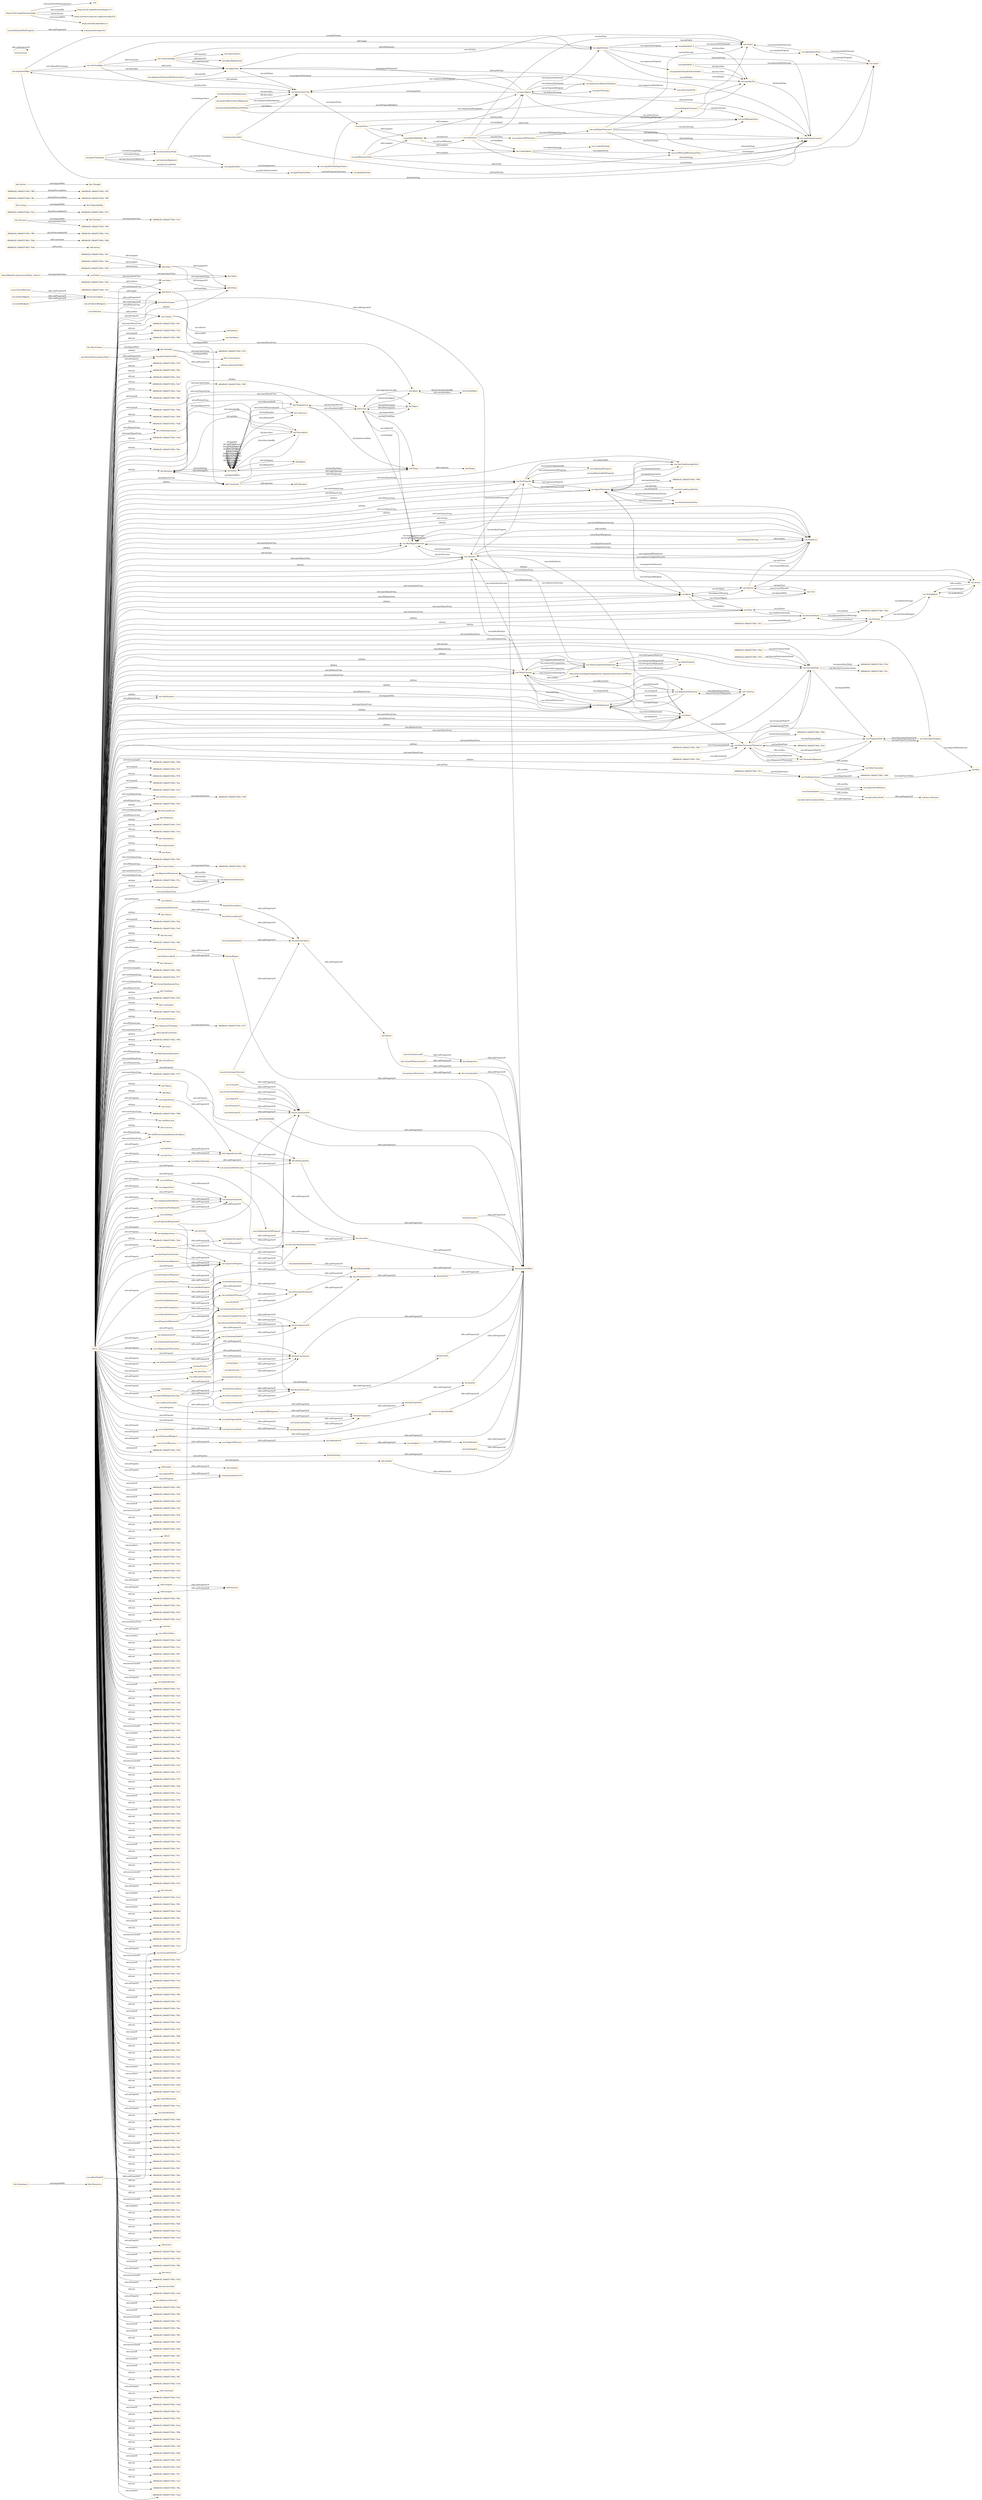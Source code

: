 digraph ar2dtool_diagram { 
rankdir=LR;
size="1501"
node [shape = rectangle, color="orange"]; "bhv:Dominance" "-480d9c82:18bfd557462:-7f05" "-480d9c82:18bfd557462:-7fbe" "dul:Situation" "-480d9c82:18bfd557462:-7fb3" "odrl:Action" "-480d9c82:18bfd557462:-7fb0" "-480d9c82:18bfd557462:-7fd8" "-480d9c82:18bfd557462:-7fed" "bhv:PersonalFocus" "bhv:Hedonism" "bhv:Societal" "vae:NodeImportance" "-480d9c82:18bfd557462:-7fcf" "bhv:Universalism" "vae:Value" "-480d9c82:18bfd557462:-7fea" "-480d9c82:18bfd557462:-7fe4" "bhv:Stimulation" "odrl:Policy" "bhv:Achievement" "bhv:Value" "dul:Norm" "-480d9c82:18bfd557462:-7f96" "odrl:Operator" "-480d9c82:18bfd557462:-7fc0" "-480d9c82:18bfd557462:-7fb5" "vae:VaeProperty" "-480d9c82:18bfd557462:-7f63" "bhv:SelfTrascendence" "-480d9c82:18bfd557462:-7fdb" "vae:Outcome" "-480d9c82:18bfd557462:-7f1c" "-480d9c82:18bfd557462:-7ef1" "schema:ConceptualFrame" "vae:VaeEntity" "vae:MultiInputOutcome" "bhv:Conservation" "vae:AlignmentStatement" "-480d9c82:18bfd557462:-7f0f" "bhv:Dependability" "-480d9c82:18bfd557462:-7ff9" "dul:SocialObject" "bhv:Caring" "odrl:Asset" "bhv:Nature" "-480d9c82:18bfd557462:-7fc6" "vae:Generalization" "vae:Context" "-480d9c82:18bfd557462:-7ef0" "vae:ActionOnState" "vae:VaeStatement" "vae:TaxonomyProperty" "-480d9c82:18bfd557462:-7fad" "bhv:Security" "-480d9c82:18bfd557462:-7f0e" "vae:ConceptNode" "dul:Object" "bhv:Tolerance" "vae:System" "http://dbpedia.org/resource/Value_(ethics)" "bhv:Humility" "odrl:Party" "-480d9c82:18bfd557462:-7fd5" "-480d9c82:18bfd557462:-7fe7" "vae:Norm" "-480d9c82:18bfd557462:-7f77" "bhv:GrowthAndAnxietyFree" "vae:User" "vae:Sequence" "vae:AgentStatement" "-480d9c82:18bfd557462:-7ff3" "vae:VaeConditionedEntity" "bhv:Tradition" "-480d9c82:18bfd557462:-7fc3" "-480d9c82:18bfd557462:-7fb8" "dul:Event" "-480d9c82:18bfd557462:-7fcc" "dul:Agent" "-480d9c82:18bfd557462:-7ff0" "vae:ValueTaxonomyStatement" "-480d9c82:18bfd557462:-7ffc" "-480d9c82:18bfd557462:-7f22" "-480d9c82:18bfd557462:-7f17" "vae:TaxonomyAlignment" "bhv:SelfEnhancement" "vae:Strategy" "vae:Agent" "bhv:Benevolence" "vae:FinalInputOutcome" "-480d9c82:18bfd557462:-7fc9" "vae:VaeSituation" "bhv:Conformity" "vae:Action" "-480d9c82:18bfd557462:-7f2e" "bhv:Resources" "dul:Collection" "vae:AwarenessStatement" "-480d9c82:18bfd557462:-7fe1" "vae:ValueDefinition" "bhv:OpennessToChange" "vae:ActingAgent" "odrl:LogicalConstraint" "-480d9c82:18bfd557462:-7f04" "vae:ValueConcept" "vae:PropertyNode" "vae:ValueProperty" "vae:ValueComparisonStatement" "-480d9c82:18bfd557462:-7f2f" "-480d9c82:18bfd557462:-7ef9" "vae:VaeStatementEntity" "vae:Criterion" "bhv:Thought" "dul:TimeInterval" "vae:State" "dul:Entity" "bhv:Face" "vae:VaeConditioningEntity" "-480d9c82:18bfd557462:-7fd2" "vae:VaePropertyStatement" "-480d9c82:18bfd557462:-7faa" "bhv:SocialFocus" "-480d9c82:18bfd557462:-7f71" "-480d9c82:18bfd557462:-7ff6" "odrl:Constraint" "vae:OptimizedProperty" "dul:Theory" "dul:Region" "dul:Description" "-480d9c82:18bfd557462:-7f23" "bhv:Action" "vcvf:Value" "odrl:Rule" "bhv:Power" "-480d9c82:18bfd557462:-7fbb" "vae:ImportanceRelation" "bhv:Personal" "-480d9c82:18bfd557462:-7f99" "-480d9c82:18bfd557462:-7fde" "vae:ArgumentStatement" "-480d9c82:18bfd557462:-7fa7" "bhv:SelfDirection" "bhv:Concern" "bhv:SelfProtectionAndAnxietyAvoidance" ; /*classes style*/
	"bhv:Action" -> "bhv:Thought" [ label = "owl:disjointWith" ];
	"vae:particularizesNode" -> "schema:subsumedUnder" [ label = "rdfs:subPropertyOf" ];
	"vae:hasConceptNode" -> "vae:hasTaxonomyNode" [ label = "rdfs:subPropertyOf" ];
	"vae:ConceptNode" -> "vae:PropertyNode" [ label = "owl:disjointWith" ];
	"vae:argumentAlign" -> "vae:criterionAlign" [ label = "vae:isBasedOnCriterion" ];
	"vae:argumentAlign" -> "vae:alignPremise" [ label = "vae:hasPremise" ];
	"vae:argumentAlign" -> "vae:alignClaim" [ label = "vae:hasClaim" ];
	"vae:argumentAlign" -> "vae:taxProblemContext" [ label = "dul:hasSetting" ];
	"vae:isTaxonomyNodeOf" -> "dul:isComponentOf" [ label = "rdfs:subPropertyOf" ];
	"vae:previousInputOutcome" -> "dul:isConstituentOf" [ label = "rdfs:subPropertyOf" ];
	"vae:previousInputOutcome" -> "dul:directlyFollows" [ label = "rdfs:subPropertyOf" ];
	"vae:proposesStatement" -> "dul:conceptualizes" [ label = "rdfs:subPropertyOf" ];
	"vae:hasTaxonomyNode" -> "dul:hasComponent" [ label = "rdfs:subPropertyOf" ];
	"vae:giniPropertyNode" -> "vae:giniIndexProp" [ label = "vae:hasPropertyTaxonomy" ];
	"dul:isSatisfiedBy" -> "dul:associatedWith" [ label = "rdfs:subPropertyOf" ];
	"vae:nextInputOutcome" -> "dul:isConstituentOf" [ label = "rdfs:subPropertyOf" ];
	"vae:nextInputOutcome" -> "dul:directlyPrecedes" [ label = "rdfs:subPropertyOf" ];
	"vae:VaeSituation" -> "vae:VaeStatement" [ label = "owl:disjointWith" ];
	"vae:benvolenceNodeImportance" -> "vae:benevolenceTax" [ label = "dul:describes" ];
	"dul:conceptualizes" -> "dul:associatedWith" [ label = "rdfs:subPropertyOf" ];
	"vae:comparisonHasInferior" -> "vae:interpretationOn" [ label = "rdfs:subPropertyOf" ];
	"vae:hasTrace" -> "dul:isAgentInvolvedIn" [ label = "rdfs:subPropertyOf" ];
	"vae:isInputOf" -> "dul:isConstituentOf" [ label = "rdfs:subPropertyOf" ];
	"dul:involvesAgent" -> "dul:hasParticipant" [ label = "rdfs:subPropertyOf" ];
	"dul:isObservableAt" -> "dul:hasRegion" [ label = "rdfs:subPropertyOf" ];
	"terms:license" -> "terms:license" [ label = "rdfs:subPropertyOf" ];
	"vae:multiInputOutcome2" -> "vae:actOfPayingTaxes" [ label = "vae:hasOutcome" ];
	"vae:multiInputOutcome2" -> "vae:state2" [ label = "vae:hasInput" ];
	"dul:hasLocation" -> "dul:associatedWith" [ label = "rdfs:subPropertyOf" ];
	"bhv:SelfTrascendence" -> "-480d9c82:18bfd557462:-7ef9" [ label = "owl:equivalentClass" ];
	"dul:isAgentInvolvedIn" -> "dul:isParticipantIn" [ label = "rdfs:subPropertyOf" ];
	"http://dbpedia.org/resource/Value_(ethics)" -> "vcvf:Value" [ label = "owl:equivalentClass" ];
	"vae:describesVaeStatementEntity" -> "dul:describes" [ label = "rdfs:subPropertyOf" ];
	"vae:hasPropertyTaxonomy" -> "vae:expressesProperty" [ label = "rdfs:subPropertyOf" ];
	"dul:Event" -> "dul:Object" [ label = "owl:disjointWith" ];
	"vae:isPremiseOf" -> "dul:isConstituentOf" [ label = "rdfs:subPropertyOf" ];
	"dul:isConstituentOf" -> "dul:associatedWith" [ label = "rdfs:subPropertyOf" ];
	"vae:interpretationOn" -> "vae:describesVaeStatementEntity" [ label = "rdfs:subPropertyOf" ];
	"vae:isTestedInStatement" -> "vae:hasInterpretation" [ label = "rdfs:subPropertyOf" ];
	"dul:Description" -> "dul:Situation" [ label = "owl:disjointWith" ];
	"vae:giniIndex0_3" -> "vae:state1" [ label = "vae:measuredOnOutcome" ];
	"vae:giniIndex0_3" -> "vae:equalityTax" [ label = "dul:describes" ];
	"vae:madeByAgent" -> "dul:involvesAgent" [ label = "rdfs:subPropertyOf" ];
	"dul:isPreconditionOf" -> "dul:directlyPrecedes" [ label = "rdfs:subPropertyOf" ];
	"vae:isOutcomeOf" -> "dul:isConstituentOf" [ label = "rdfs:subPropertyOf" ];
	"vae:isPresentInStatement" -> "dul:isDescribedBy" [ label = "rdfs:subPropertyOf" ];
	"vae:hasInput" -> "dul:hasConstituent" [ label = "rdfs:subPropertyOf" ];
	"bhv:Personal" -> "bhv:Societal" [ label = "owl:disjointWith" ];
	"bhv:Personal" -> "-480d9c82:18bfd557462:-7f0f" [ label = "owl:equivalentClass" ];
	"vae:hasUser" -> "vae:hasAgent" [ label = "rdfs:subPropertyOf" ];
	"vae:equalityTax" -> "vae:taxProblemContext" [ label = "dul:hasSetting" ];
	"dul:hasPart" -> "dul:associatedWith" [ label = "rdfs:subPropertyOf" ];
	"vae:onState" -> "dul:hasPrecondition" [ label = "rdfs:subPropertyOf" ];
	"vae:hasActionOnState" -> "dul:hasComponent" [ label = "rdfs:subPropertyOf" ];
	"vae:AgentStatement" -> "-480d9c82:18bfd557462:-7f96" [ label = "owl:equivalentClass" ];
	"vae:hasPropertyNode" -> "vae:hasTaxonomyNode" [ label = "rdfs:subPropertyOf" ];
	"vae:hasPropertyNode" -> "dul:hasComponent" [ label = "rdfs:subPropertyOf" ];
	"vae:payMinimumTaxes" -> "vae:problemModeller" [ label = "odrl:assigner" ];
	"vae:payMinimumTaxes" -> "vae:payerAgent" [ label = "odrl:assignee" ];
	"vae:payMinimumTaxes" -> "vae:evaderAgent" [ label = "odrl:assignee" ];
	"vae:payMinimumTaxes" -> "vae:actOfPayingMiniumumTaxes" [ label = "odrl:action" ];
	"vae:equalityNode" -> "vae:giniPropertyNode" [ label = "vae:directlyGeneralizes" ];
	"vae:equalityNode" -> "vae:equalityNodeImportance" [ label = "vae:hasImportance" ];
	"dul:hasPrecondition" -> "dul:directlyFollows" [ label = "rdfs:subPropertyOf" ];
	"vae:hasPropertyOfSuperior" -> "vae:expressesProperty" [ label = "rdfs:subPropertyOf" ];
	"odrl:Asset" -> "odrl:Constraint" [ label = "owl:disjointWith" ];
	"bhv:Conservation" -> "-480d9c82:18bfd557462:-7f2f" [ label = "owl:equivalentClass" ];
	"dul:hasRegion" -> "dul:associatedWith" [ label = "rdfs:subPropertyOf" ];
	"vae:isPropertyNodeOf" -> "vae:isTaxonomyNodeOf" [ label = "rdfs:subPropertyOf" ];
	"vae:isPropertyNodeOf" -> "dul:isComponentOf" [ label = "rdfs:subPropertyOf" ];
	"bhv:Societal" -> "-480d9c82:18bfd557462:-7ef1" [ label = "owl:equivalentClass" ];
	"dul:precedes" -> "dul:associatedWith" [ label = "rdfs:subPropertyOf" ];
	"vae:comparisonHasSuperior" -> "vae:interpretationOn" [ label = "rdfs:subPropertyOf" ];
	"vae:hasOutcome" -> "dul:hasConstituent" [ label = "rdfs:subPropertyOf" ];
	"vae:Norm" -> "vae:ValueTaxonomyStatement" [ label = "owl:disjointWith" ];
	"vae:alignPremise" -> "vae:equalityTax" [ label = "vae:withValue" ];
	"vae:alignPremise" -> "vae:state2" [ label = "vae:onEntity" ];
	"vae:alignPremise" -> "vae:giniIndexSatisfiedThreshold0_7" [ label = "vae:expressesProperty" ];
	"vae:alignPremise" -> "vae:giniIndex0_9" [ label = "vae:expressesProperty" ];
	"vae:alignPremise" -> "vae:taxProblemContext" [ label = "dul:hasSetting" ];
	"vae:isProposedByAgent" -> "dul:isConceptualizedBy" [ label = "rdfs:subPropertyOf" ];
	"dul:isComponentOf" -> "dul:isPropertPartOf" [ label = "rdfs:subPropertyOf" ];
	"vae:Value" -> "bhv:Value" [ label = "owl:equivalentClass" ];
	"bhv:Dominance" -> "bhv:Resources" [ label = "owl:disjointWith" ];
	"vae:isEntityOf" -> "vae:isPresentInStatement" [ label = "rdfs:subPropertyOf" ];
	"dul:isConceptualizedBy" -> "dul:associatedWith" [ label = "rdfs:subPropertyOf" ];
	"vae:MultiInputOutcome" -> "vae:Sequence" [ label = "rdfs:seeAlso" ];
	"vae:propertyExpressedAt" -> "vae:isPresentInStatement" [ label = "rdfs:subPropertyOf" ];
	"vae:payerAgent" -> "vae:taxProblemContext" [ label = "dul:hasSetting" ];
	"vae:payerAgent" -> "vae:importanceRelationTaxPayer" [ label = "vae:proposesStatement" ];
	"vae:payerAgent" -> "vae:payerStrategy" [ label = "vae:followsStrategy" ];
	"vae:payerAgent" -> "vae:benevolenceTax" [ label = "vcvf:commitsTo" ];
	"vae:payerAgent" -> "vae:argumentAlign" [ label = "vae:proposesStatement" ];
	"vae:payerAgent" -> "vae:alignClaim" [ label = "vae:proposesStatement" ];
	"vae:payerAgent" -> "vae:actOfPayingTaxes" [ label = "vae:makesAction" ];
	"vae:payerAgent" -> "vae:alignPremise" [ label = "vae:proposesStatement" ];
	"vae:hasState" -> "dul:isAgentInvolvedIn" [ label = "rdfs:subPropertyOf" ];
	"vae:AwarenessStatement" -> "vae:AlignmentStatement" [ label = "rdfs:seeAlso" ];
	"vae:isConceptNodeOf" -> "vae:isTaxonomyNodeOf" [ label = "rdfs:subPropertyOf" ];
	"bhv:Caring" -> "bhv:Dependability" [ label = "owl:disjointWith" ];
	"vae:payTaxes" -> "vae:problemModeller" [ label = "odrl:assigner" ];
	"vae:payTaxes" -> "vae:evaderAgent" [ label = "odrl:assignee" ];
	"vae:payTaxes" -> "vae:actOfPayingTaxes" [ label = "odrl:action" ];
	"vae:hasRootNode" -> "vae:hasConceptNode" [ label = "rdfs:subPropertyOf" ];
	"vae:isAgentOfSystem" -> "dul:isMemberOf" [ label = "rdfs:subPropertyOf" ];
	"dul:hasProperPart" -> "dul:hasPart" [ label = "rdfs:subPropertyOf" ];
	"vae:aggregationSum" -> "vae:state2" [ label = "vae:measuredOnOutcome" ];
	"vae:aggregationSum" -> "vae:state1" [ label = "vae:measuredOnOutcome" ];
	"vae:ValueConcept" -> "http://www.ontologydesignpatterns.org/ont/values/valuecore#Value" [ label = "rdfs:seeAlso" ];
	"vae:state1" -> "vae:aggregationSum" [ label = "vae:satisfiesProperty" ];
	"vae:isInputOutcomeOf" -> "dul:isConstituentOf" [ label = "rdfs:subPropertyOf" ];
	"vae:payerTaxonomy" -> "vae:taxonomAlignment" [ label = "vae:hasTaxonomyAlignment" ];
	"vae:payerTaxonomy" -> "vae:benevolenceNode" [ label = "vae:hasRootNode" ];
	"vae:payerTaxonomy" -> "vae:equalityNode" [ label = "vae:hasConceptNode" ];
	"vae:payerTaxonomy" -> "vae:benevolenceNode" [ label = "vae:hasConceptNode" ];
	"vae:isTaxonomyPropertyOf" -> "vae:propertyExpressedAt" [ label = "rdfs:subPropertyOf" ];
	"vae:giniIndex0_9" -> "vae:state2" [ label = "vae:measuredOnOutcome" ];
	"vae:giniIndex0_9" -> "vae:equalityTax" [ label = "dul:describes" ];
	"vae:directlyParticularizesNode" -> "vae:particularizesNode" [ label = "rdfs:subPropertyOf" ];
	"vae:isRootNodeOf" -> "vae:isConceptNodeOf" [ label = "rdfs:subPropertyOf" ];
	"vae:problemModeller" -> "vae:taxSystem" [ label = "vae:isUserOfSystem" ];
	"dul:hasSetting" -> "dul:associatedWith" [ label = "rdfs:subPropertyOf" ];
	"dul:hasMember" -> "dul:associatedWith" [ label = "rdfs:subPropertyOf" ];
	"vae:expressesProperty" -> "vae:describesVaeStatementEntity" [ label = "rdfs:subPropertyOf" ];
	"vae:taxSystem" -> "vae:problemModeller" [ label = "vae:hasUser" ];
	"vae:taxSystem" -> "vae:sequenceOfOutcomes" [ label = "vae:hasTrace" ];
	"vae:taxSystem" -> "vae:state2" [ label = "vae:hasState" ];
	"vae:taxSystem" -> "vae:state1" [ label = "vae:hasState" ];
	"vae:taxSystem" -> "vae:payerAgent" [ label = "vae:hasAgent" ];
	"vae:taxSystem" -> "vae:evaderAgent" [ label = "vae:hasAgent" ];
	"vae:taxSystem" -> "vae:taxProblemContext" [ label = "dul:hasSetting" ];
	"vae:hasAgent" -> "dul:hasMember" [ label = "rdfs:subPropertyOf" ];
	"vae:isFollowedByAgent" -> "dul:hasParticipant" [ label = "rdfs:subPropertyOf" ];
	"vae:criterionAlign" -> "vae:alignPremise" [ label = "odrl:target" ];
	"vae:criterionAlign" -> "vae:constraintAlign" [ label = "odrl:constraint" ];
	"vae:criterionAlign" -> "vae:alignClaim" [ label = "odrl:action" ];
	"vae:criterionAlign" -> "vae:benevolenceTax" [ label = "dul:describes" ];
	"vae:hasRelationWithProperty" -> "schema:hasPerspective" [ label = "rdfs:subPropertyOf" ];
	"vae:measuredOnOutcome" -> "dul:isParticipantIn" [ label = "rdfs:subPropertyOf" ];
	"vae:measuredOnOutcome" -> "dul:describes" [ label = "rdfs:subPropertyOf" ];
	"vae:isImportanceOf" -> "vae:propertyExpressedAt" [ label = "rdfs:subPropertyOf" ];
	"dul:isSettingFor" -> "dul:associatedWith" [ label = "rdfs:subPropertyOf" ];
	"vae:perform" -> "dul:hasPostcondition" [ label = "rdfs:subPropertyOf" ];
	"vcvf:Value" -> "bhv:Value" [ label = "owl:equivalentClass" ];
	"vcvf:Value" -> "vae:Value" [ label = "owl:equivalentClass" ];
	"dul:isPartOf" -> "dul:associatedWith" [ label = "rdfs:subPropertyOf" ];
	"vae:isTraceOfSystem" -> "dul:involvesAgent" [ label = "rdfs:subPropertyOf" ];
	"dul:isParticipantIn" -> "dul:associatedWith" [ label = "rdfs:subPropertyOf" ];
	"vae:directlyGeneralizesNode" -> "vae:generalizesNode" [ label = "rdfs:subPropertyOf" ];
	"dul:hasTimeInterval" -> "dul:hasRegion" [ label = "rdfs:subPropertyOf" ];
	"vae:importanceRelationTaxPayer" -> "vae:payerAgent" [ label = "vae:isProposedByAgent" ];
	"vae:importanceRelationTaxPayer" -> "vae:benevolenceTax" [ label = "vae:comparisonHasSuperior" ];
	"vae:importanceRelationTaxPayer" -> "vae:achievementTax" [ label = "vae:comparisonHasInferior" ];
	"vae:conditionsActionIn" -> "dul:isPreconditionOf" [ label = "rdfs:subPropertyOf" ];
	"vae:superiorInComparison" -> "vae:hasInterpretation" [ label = "rdfs:subPropertyOf" ];
	"vae:System" -> "vae:User" [ label = "owl:disjointWith" ];
	"dul:satisfies" -> "dul:associatedWith" [ label = "rdfs:subPropertyOf" ];
	"vae:ValueTaxonomyStatement" -> "vae:TaxonomyAlignment" [ label = "rdfs:seeAlso" ];
	"vae:followsStrategy" -> "dul:isParticipantIn" [ label = "rdfs:subPropertyOf" ];
	"vae:hasPropertyOfInferior" -> "vae:expressesProperty" [ label = "rdfs:subPropertyOf" ];
	"vae:composedBySequence" -> "dul:hasComponent" [ label = "rdfs:subPropertyOf" ];
	"vae:isActionOnStateOfStrategy" -> "dul:isComponentOf" [ label = "rdfs:subPropertyOf" ];
	"https://w3id.org/def/vaeontology" -> "vae:" [ label = "vann:preferredNamespaceUri" ];
	"https://w3id.org/def/vaeontology" -> "https://w3id.org/def/vaeontology/1.0.1" [ label = "owl:versionIRI" ];
	"https://w3id.org/def/vaeontology" -> "https://creativecommons.org/licenses/by/4.0/" [ label = "terms:license" ];
	"https://w3id.org/def/vaeontology" -> "https://chowlk.linkeddata.es" [ label = "mod:createdWith" ];
	"vae:benevolenceTax" -> "vae:payTaxes" [ label = "vae:shapesNorm" ];
	"dul:hasComponent" -> "dul:hasProperPart" [ label = "rdfs:subPropertyOf" ];
	"vae:startsWithInputOutcome" -> "vae:hasInputOutcome" [ label = "rdfs:subPropertyOf" ];
	"vae:startsWithInputOutcome" -> "dul:hasProperPart" [ label = "rdfs:subPropertyOf" ];
	"dul:hasParticipant" -> "dul:associatedWith" [ label = "rdfs:subPropertyOf" ];
	"vae:isOptimizationOfProperty" -> "dul:describes" [ label = "rdfs:subPropertyOf" ];
	"vae:propertyOptimizedAt" -> "dul:isDescribedBy" [ label = "rdfs:subPropertyOf" ];
	"bhv:Humility" -> "bhv:Universalism" [ label = "owl:disjointWith" ];
	"bhv:Humility" -> "-480d9c82:18bfd557462:-7f23" [ label = "owl:equivalentClass" ];
	"vae:FinalInputOutcome" -> "vae:Sequence" [ label = "rdfs:seeAlso" ];
	"odrl:target" -> "odrl:relation" [ label = "rdfs:subPropertyOf" ];
	"vae:benevolenceDef" -> "vae:benevolenceTax" [ label = "dul:defines" ];
	"vae:benevolenceDef" -> "vae:taxProblemContext" [ label = "dul:hasSetting" ];
	"bhv:SelfEnhancement" -> "-480d9c82:18bfd557462:-7f05" [ label = "owl:equivalentClass" ];
	"dul:directlyPrecedes" -> "dul:precedes" [ label = "rdfs:subPropertyOf" ];
	"vae:makesAction" -> "dul:isAgentInvolvedIn" [ label = "rdfs:subPropertyOf" ];
	"vae:withValue" -> "vae:interpretationOn" [ label = "rdfs:subPropertyOf" ];
	"vae:constraintAlign" -> "vae:alignClaim" [ label = "odrl:rightOperand" ];
	"vae:constraintAlign" -> "vae:sameContext" [ label = "odrl:operator" ];
	"vae:constraintAlign" -> "vae:logicalImplication" [ label = "odrl:operator" ];
	"vae:constraintAlign" -> "vae:alignPremise" [ label = "odrl:leftOperand" ];
	"dul:isRegionFor" -> "dul:associatedWith" [ label = "rdfs:subPropertyOf" ];
	"dul:describes" -> "dul:associatedWith" [ label = "rdfs:subPropertyOf" ];
	"vae:satisfiesProperty" -> "dul:isDescribedBy" [ label = "rdfs:subPropertyOf" ];
	"vae:isAlignmentOfTaxonomy" -> "vae:propertyExpressedAt" [ label = "rdfs:subPropertyOf" ];
	"vae:TaxonomyAlignment" -> "vae:ValueTaxonomy" [ label = "rdfs:seeAlso" ];
	"vae:generalizationRelationTaxPayer" -> "vae:payerAgent" [ label = "vae:isProposedByAgent" ];
	"vae:generalizationRelationTaxPayer" -> "vae:benevolenceTax" [ label = "vae:comparisonHasSuperior" ];
	"vae:generalizationRelationTaxPayer" -> "vae:equalityTax" [ label = "vae:comparisonHasInferior" ];
	"vae:hasImportance" -> "vae:expressesProperty" [ label = "rdfs:subPropertyOf" ];
	"vae:alignClaim" -> "vae:benevolenceTax" [ label = "vae:withValue" ];
	"vae:alignClaim" -> "vae:state2" [ label = "vae:onEntity" ];
	"vae:alignClaim" -> "vae:taxProblemContext" [ label = "dul:hasSetting" ];
	"dul:isDescribedBy" -> "dul:associatedWith" [ label = "rdfs:subPropertyOf" ];
	"vae:actOfPayingMiniumumTaxes" -> "vae:taxProblemContext" [ label = "dul:hasSetting" ];
	"vae:relationWith" -> "schema:perspectiveOn" [ label = "rdfs:subPropertyOf" ];
	"vae:NodeImportance" -> "vae:ValueTaxonomy" [ label = "rdfs:seeAlso" ];
	"vae:NodeImportance" -> "vae:ImportanceRelation" [ label = "rdfs:seeAlso" ];
	"dul:isSubordinatedTo" -> "dul:directlyFollows" [ label = "rdfs:subPropertyOf" ];
	"vae:multiInputOutcome1" -> "vae:multiInputOutcome2" [ label = "vae:nextInputOutcome" ];
	"vae:multiInputOutcome1" -> "vae:state2" [ label = "vae:hasOutcome" ];
	"vae:multiInputOutcome1" -> "vae:actOfPayingTaxes" [ label = "vae:hasOutcome" ];
	"vae:multiInputOutcome1" -> "vae:actOfPayingMiniumumTaxes" [ label = "vae:hasOutcome" ];
	"vae:multiInputOutcome1" -> "vae:state1" [ label = "vae:hasInput" ];
	"vae:Action" -> "vae:ActingAgent" [ label = "rdfs:seeAlso" ];
	"vae:isValuedInStatement" -> "vae:hasInterpretation" [ label = "rdfs:subPropertyOf" ];
	"vae:sequenceOfOutcomes" -> "vae:multiInputOutcome1" [ label = "vae:startsWithInputOutcome" ];
	"vae:sequenceOfOutcomes" -> "vae:taxProblemContext" [ label = "dul:hasSetting" ];
	"vae:inferiorInComparison" -> "vae:hasInterpretation" [ label = "rdfs:subPropertyOf" ];
	"vae:VaeEntity" -> "vae:Context" [ label = "rdfs:seeAlso" ];
	"vae:withNorm" -> "vae:interpretationOn" [ label = "rdfs:subPropertyOf" ];
	"vae:isClaimOf" -> "dul:isConstituentOf" [ label = "rdfs:subPropertyOf" ];
	"vae:hasInputOutcome" -> "dul:hasConstituent" [ label = "rdfs:subPropertyOf" ];
	"vae:alignmentSituationWithbenevolence" -> "vae:benevolenceTax" [ label = "dul:satisfies" ];
	"vae:alignmentSituationWithbenevolence" -> "vae:alignClaim" [ label = "dul:satisfies" ];
	"vae:isPropertyOfSuperiorOf" -> "vae:propertyExpressedAt" [ label = "rdfs:subPropertyOf" ];
	"vae:isPropertyOfSuperiorOf" -> "dul:isConstituentOf" [ label = "rdfs:subPropertyOf" ];
	"vae:evaderAgent" -> "vae:actOfPayingMiniumumTaxes" [ label = "vae:makesAction" ];
	"vae:evaderAgent" -> "vae:evaderStrategy" [ label = "vae:followsStrategy" ];
	"vae:evaderAgent" -> "vae:taxProblemContext" [ label = "dul:hasSetting" ];
	"vae:isStateOfAgent" -> "dul:involvesAgent" [ label = "rdfs:subPropertyOf" ];
	"dul:isPropertPartOf" -> "dul:isPartOf" [ label = "rdfs:subPropertyOf" ];
	"vae:Generalization" -> "vae:generalizesNode" [ label = "rdfs:seeAlso" ];
	"vae:Generalization" -> "vae:ImportanceRelation" [ label = "owl:disjointWith" ];
	"vae:Context" -> "vae:VaeObject" [ label = "rdfs:seeAlso" ];
	"NULL" -> "-480d9c82:18bfd557462:-7f62" [ label = "owl:unionOf" ];
	"NULL" -> "-480d9c82:18bfd557462:-7fc8" [ label = "owl:unionOf" ];
	"NULL" -> "-480d9c82:18bfd557462:-7fa9" [ label = "owl:unionOf" ];
	"NULL" -> "dul:Collection" [ label = "owl:allValuesFrom" ];
	"NULL" -> "vae:hasConceptNode" [ label = "owl:onProperty" ];
	"NULL" -> "-480d9c82:18bfd557462:-7fef" [ label = "owl:unionOf" ];
	"NULL" -> "bhv:PersonalFocus" [ label = "owl:someValuesFrom" ];
	"NULL" -> "bhv:Hedonism" [ label = "rdf:first" ];
	"NULL" -> "-480d9c82:18bfd557462:-7f34" [ label = "owl:intersectionOf" ];
	"NULL" -> "-480d9c82:18bfd557462:-7f13" [ label = "rdf:rest" ];
	"NULL" -> "-480d9c82:18bfd557462:-7ebb" [ label = "rdf:rest" ];
	"NULL" -> "bhv:Conservation" [ label = "owl:allValuesFrom" ];
	"NULL" -> "rdf:nil" [ label = "rdf:rest" ];
	"NULL" -> "-480d9c82:18bfd557462:-7fbd" [ label = "rdf:rest" ];
	"NULL" -> "-480d9c82:18bfd557462:-7ee6" [ label = "owl:members" ];
	"NULL" -> "vae:VaeConditioningEntity" [ label = "owl:someValuesFrom" ];
	"NULL" -> "vae:isBasedOnCriterion" [ label = "owl:onProperty" ];
	"NULL" -> "-480d9c82:18bfd557462:-7edc" [ label = "rdf:rest" ];
	"NULL" -> "vae:interpretationOn" [ label = "owl:onProperty" ];
	"NULL" -> "-480d9c82:18bfd557462:-7eb2" [ label = "rdf:rest" ];
	"NULL" -> "vae:ConceptNode" [ label = "rdf:first" ];
	"NULL" -> "-480d9c82:18bfd557462:-7f3a" [ label = "rdf:rest" ];
	"NULL" -> "vae:PropertyNode" [ label = "rdf:first" ];
	"NULL" -> "-480d9c82:18bfd557462:-7f2e" [ label = "rdf:first" ];
	"NULL" -> "-480d9c82:18bfd557462:-7ed3" [ label = "rdf:rest" ];
	"NULL" -> "-480d9c82:18bfd557462:-7fb3" [ label = "rdf:first" ];
	"NULL" -> "odrl:assignee" [ label = "owl:onProperty" ];
	"NULL" -> "-480d9c82:18bfd557462:-7f0a" [ label = "rdf:rest" ];
	"NULL" -> "-480d9c82:18bfd557462:-7fae" [ label = "rdf:rest" ];
	"NULL" -> "vae:ConceptNode" [ label = "owl:someValuesFrom" ];
	"NULL" -> "-480d9c82:18bfd557462:-7f25" [ label = "rdf:rest" ];
	"NULL" -> "vae:expressesProperty" [ label = "owl:onProperty" ];
	"NULL" -> "vae:VaeSituation" [ label = "owl:allValuesFrom" ];
	"NULL" -> "-480d9c82:18bfd557462:-7ec0" [ label = "rdf:rest" ];
	"NULL" -> "dul:hasSetting" [ label = "owl:onProperty" ];
	"NULL" -> "bhv:SelfTrascendence" [ label = "owl:someValuesFrom" ];
	"NULL" -> "owl:real" [ label = "owl:someValuesFrom" ];
	"NULL" -> "vae:reflectsValue" [ label = "owl:onProperty" ];
	"NULL" -> "-480d9c82:18bfd557462:-7ed6" [ label = "owl:members" ];
	"NULL" -> "odrl:LogicalConstraint" [ label = "rdf:first" ];
	"NULL" -> "-480d9c82:18bfd557462:-7ee1" [ label = "rdf:rest" ];
	"NULL" -> "-480d9c82:18bfd557462:-7f97" [ label = "rdf:rest" ];
	"NULL" -> "-480d9c82:18bfd557462:-7fa5" [ label = "rdf:rest" ];
	"NULL" -> "vae:onEntity" [ label = "owl:onProperty" ];
	"NULL" -> "-480d9c82:18bfd557462:-7f15" [ label = "owl:intersectionOf" ];
	"NULL" -> "-480d9c82:18bfd557462:-7ec4" [ label = "rdf:rest" ];
	"NULL" -> "vae:VaeConditioningEntity" [ label = "owl:allValuesFrom" ];
	"NULL" -> "vae:abidesByValue" [ label = "owl:onProperty" ];
	"NULL" -> "vae:comparisonHasInferior" [ label = "owl:onProperty" ];
	"NULL" -> "-480d9c82:18bfd557462:-7fce" [ label = "owl:unionOf" ];
	"NULL" -> "-480d9c82:18bfd557462:-7ee5" [ label = "rdf:rest" ];
	"NULL" -> "vae:isUserOfSystem" [ label = "owl:onProperty" ];
	"NULL" -> "-480d9c82:18bfd557462:-7edf" [ label = "rdf:rest" ];
	"NULL" -> "-480d9c82:18bfd557462:-7ed2" [ label = "rdf:rest" ];
	"NULL" -> "vae:ActionOnState" [ label = "rdf:first" ];
	"NULL" -> "vae:VaeStatement" [ label = "owl:someValuesFrom" ];
	"NULL" -> "vae:Criterion" [ label = "owl:allValuesFrom" ];
	"NULL" -> "odrl:Constraint" [ label = "owl:allValuesFrom" ];
	"NULL" -> "vae:VaeProperty" [ label = "owl:allValuesFrom" ];
	"NULL" -> "-480d9c82:18bfd557462:-7f30" [ label = "rdf:rest" ];
	"NULL" -> "-480d9c82:18bfd557462:-7eaf" [ label = "rdf:rest" ];
	"NULL" -> "-480d9c82:18bfd557462:-7f70" [ label = "owl:intersectionOf" ];
	"NULL" -> "bhv:GrowthAndAnxietyFree" [ label = "owl:someValuesFrom" ];
	"NULL" -> "-480d9c82:18bfd557462:-7ed0" [ label = "owl:members" ];
	"NULL" -> "vae:withValue" [ label = "owl:onProperty" ];
	"NULL" -> "vae:Strategy" [ label = "owl:someValuesFrom" ];
	"NULL" -> "-480d9c82:18bfd557462:-7ef3" [ label = "rdf:rest" ];
	"NULL" -> "-480d9c82:18bfd557462:-7fb7" [ label = "owl:unionOf" ];
	"NULL" -> "vae:ConceptNode" [ label = "owl:onClass" ];
	"NULL" -> "vae:Action" [ label = "rdf:first" ];
	"NULL" -> "-480d9c82:18bfd557462:-7fba" [ label = "owl:unionOf" ];
	"NULL" -> "-480d9c82:18bfd557462:-7eef" [ label = "owl:intersectionOf" ];
	"NULL" -> "vae:MultiInputOutcome" [ label = "owl:someValuesFrom" ];
	"NULL" -> "dul:hasPart" [ label = "owl:onProperty" ];
	"NULL" -> "-480d9c82:18bfd557462:-7f72" [ label = "rdf:rest" ];
	"NULL" -> "-480d9c82:18bfd557462:-7f7f" [ label = "rdf:rest" ];
	"NULL" -> "vae:AwarenessStatement" [ label = "owl:someValuesFrom" ];
	"NULL" -> "-480d9c82:18bfd557462:-7fa8" [ label = "rdf:rest" ];
	"NULL" -> "vae:Sequence" [ label = "owl:someValuesFrom" ];
	"NULL" -> "-480d9c82:18bfd557462:-7eea" [ label = "rdf:rest" ];
	"NULL" -> "vae:startsWithInputOutcome" [ label = "owl:onProperty" ];
	"NULL" -> "-480d9c82:18bfd557462:-7f78" [ label = "owl:unionOf" ];
	"NULL" -> "-480d9c82:18bfd557462:-7ee8" [ label = "rdf:rest" ];
	"NULL" -> "-480d9c82:18bfd557462:-7f2b" [ label = "owl:unionOf" ];
	"NULL" -> "-480d9c82:18bfd557462:-7eb8" [ label = "rdf:rest" ];
	"NULL" -> "vae:Agent" [ label = "owl:someValuesFrom" ];
	"NULL" -> "-480d9c82:18bfd557462:-7edb" [ label = "rdf:rest" ];
	"NULL" -> "bhv:Tradition" [ label = "rdf:first" ];
	"NULL" -> "vae:isStartOfSequence" [ label = "owl:onProperty" ];
	"NULL" -> "vae:nextInputOutcome" [ label = "owl:onProperty" ];
	"NULL" -> "vae:Sequence" [ label = "owl:onClass" ];
	"NULL" -> "vae:hasRootNode" [ label = "owl:onProperty" ];
	"NULL" -> "-480d9c82:18bfd557462:-7ed9" [ label = "rdf:rest" ];
	"NULL" -> "-480d9c82:18bfd557462:-7fca" [ label = "rdf:rest" ];
	"NULL" -> "vae:VaeConditionedEntity" [ label = "owl:someValuesFrom" ];
	"NULL" -> "-480d9c82:18bfd557462:-7fe3" [ label = "owl:unionOf" ];
	"NULL" -> "bhv:SelfEnhancement" [ label = "owl:someValuesFrom" ];
	"NULL" -> "bhv:GrowthAndAnxietyFree" [ label = "owl:allValuesFrom" ];
	"NULL" -> "vae:Outcome" [ label = "owl:someValuesFrom" ];
	"NULL" -> "bhv:SelfDirection" [ label = "rdf:first" ];
	"NULL" -> "vae:TaxonomyProperty" [ label = "owl:someValuesFrom" ];
	"NULL" -> "dul:Theory" [ label = "rdf:first" ];
	"NULL" -> "-480d9c82:18bfd557462:-7f11" [ label = "rdf:rest" ];
	"NULL" -> "-480d9c82:18bfd557462:-7fc2" [ label = "owl:unionOf" ];
	"NULL" -> "dul:Event" [ label = "rdf:first" ];
	"NULL" -> "-480d9c82:18bfd557462:-7fc1" [ label = "rdf:rest" ];
	"NULL" -> "-480d9c82:18bfd557462:-7ef7" [ label = "owl:intersectionOf" ];
	"NULL" -> "vae:NodeImportance" [ label = "owl:onClass" ];
	"NULL" -> "vae:ArgumentStatement" [ label = "rdf:first" ];
	"NULL" -> "-480d9c82:18bfd557462:-7f32" [ label = "rdf:rest" ];
	"NULL" -> "bhv:attitude" [ label = "owl:onProperty" ];
	"NULL" -> "-480d9c82:18bfd557462:-7ec2" [ label = "owl:members" ];
	"NULL" -> "-480d9c82:18bfd557462:-7f01" [ label = "owl:unionOf" ];
	"NULL" -> "-480d9c82:18bfd557462:-7eb0" [ label = "owl:members" ];
	"NULL" -> "vae:Norm" [ label = "rdf:first" ];
	"NULL" -> "-480d9c82:18bfd557462:-7fdc" [ label = "rdf:rest" ];
	"NULL" -> "schema:perspectiveOn" [ label = "owl:onProperty" ];
	"NULL" -> "vae:Value" [ label = "owl:someValuesFrom" ];
	"NULL" -> "-480d9c82:18bfd557462:-7fd7" [ label = "owl:unionOf" ];
	"NULL" -> "-480d9c82:18bfd557462:-7fb2" [ label = "rdf:rest" ];
	"NULL" -> "vae:VaeProperty" [ label = "rdf:first" ];
	"NULL" -> "-480d9c82:18bfd557462:-7f76" [ label = "owl:intersectionOf" ];
	"NULL" -> "-480d9c82:18bfd557462:-7ecb" [ label = "rdf:rest" ];
	"NULL" -> "-480d9c82:18bfd557462:-7f21" [ label = "owl:intersectionOf" ];
	"NULL" -> "-480d9c82:18bfd557462:-7fe6" [ label = "owl:unionOf" ];
	"NULL" -> "-480d9c82:18bfd557462:-7fd3" [ label = "rdf:rest" ];
	"NULL" -> "-480d9c82:18bfd557462:-7fcd" [ label = "rdf:rest" ];
	"NULL" -> "-480d9c82:18bfd557462:-7fbe" [ label = "rdf:first" ];
	"NULL" -> "vae:isImportanceOf" [ label = "owl:onProperty" ];
	"NULL" -> "bhv:opposingValueMotivation" [ label = "owl:onProperty" ];
	"NULL" -> "bhv:Humility" [ label = "rdf:first" ];
	"NULL" -> "-480d9c82:18bfd557462:-7ff4" [ label = "rdf:rest" ];
	"NULL" -> "-480d9c82:18bfd557462:-7f1f" [ label = "owl:unionOf" ];
	"NULL" -> "-480d9c82:18bfd557462:-7fee" [ label = "rdf:rest" ];
	"NULL" -> "-480d9c82:18bfd557462:-7f43" [ label = "owl:unionOf" ];
	"NULL" -> "dul:isSatisfiedBy" [ label = "owl:onProperty" ];
	"NULL" -> "-480d9c82:18bfd557462:-7ebc" [ label = "rdf:rest" ];
	"NULL" -> "-480d9c82:18bfd557462:-7fc4" [ label = "rdf:rest" ];
	"NULL" -> "-480d9c82:18bfd557462:-7f98" [ label = "owl:unionOf" ];
	"NULL" -> "vae:ConceptNode" [ label = "owl:allValuesFrom" ];
	"NULL" -> "-480d9c82:18bfd557462:-7ff2" [ label = "owl:unionOf" ];
	"NULL" -> "vae:hasImportance" [ label = "owl:onProperty" ];
	"NULL" -> "-480d9c82:18bfd557462:-7fe5" [ label = "rdf:rest" ];
	"NULL" -> "-480d9c82:18bfd557462:-7eb3" [ label = "rdf:rest" ];
	"NULL" -> "-480d9c82:18bfd557462:-7fdf" [ label = "rdf:rest" ];
	"NULL" -> "-480d9c82:18bfd557462:-7ec6" [ label = "owl:members" ];
	"NULL" -> "-480d9c82:18bfd557462:-7eb4" [ label = "owl:members" ];
	"NULL" -> "vae:satisfiesProperty" [ label = "owl:onProperty" ];
	"NULL" -> "bhv:OpennessToChange" [ label = "owl:allValuesFrom" ];
	"NULL" -> "-480d9c82:18bfd557462:-7f77" [ label = "owl:someValuesFrom" ];
	"NULL" -> "vae:VaeStatement" [ label = "rdf:first" ];
	"NULL" -> "vae:VaeSituation" [ label = "rdf:first" ];
	"NULL" -> "-480d9c82:18bfd557462:-7ed4" [ label = "rdf:rest" ];
	"NULL" -> "-480d9c82:18bfd557462:-7f71" [ label = "owl:someValuesFrom" ];
	"NULL" -> "-480d9c82:18bfd557462:-7ec1" [ label = "rdf:rest" ];
	"NULL" -> "bhv:valueMotivation" [ label = "owl:onProperty" ];
	"NULL" -> "-480d9c82:18bfd557462:-7ece" [ label = "rdf:rest" ];
	"NULL" -> "vae:satisfiesNorm" [ label = "owl:onProperty" ];
	"NULL" -> "vae:relationWith" [ label = "owl:onProperty" ];
	"NULL" -> "-480d9c82:18bfd557462:-7fd6" [ label = "rdf:rest" ];
	"NULL" -> "bhv:Stimulation" [ label = "rdf:first" ];
	"NULL" -> "-480d9c82:18bfd557462:-7ef5" [ label = "rdf:rest" ];
	"NULL" -> "-480d9c82:18bfd557462:-7ff7" [ label = "rdf:rest" ];
	"NULL" -> "odrl:Constraint" [ label = "rdf:first" ];
	"NULL" -> "-480d9c82:18bfd557462:-7ec5" [ label = "rdf:rest" ];
	"NULL" -> "odrl:target" [ label = "owl:onProperty" ];
	"NULL" -> "-480d9c82:18bfd557462:-7fbf" [ label = "owl:intersectionOf" ];
	"NULL" -> "-480d9c82:18bfd557462:-7fc7" [ label = "rdf:rest" ];
	"NULL" -> "-480d9c82:18bfd557462:-7f1d" [ label = "rdf:rest" ];
	"NULL" -> "-480d9c82:18bfd557462:-7f61" [ label = "rdf:rest" ];
	"NULL" -> "-480d9c82:18bfd557462:-7f6e" [ label = "rdf:rest" ];
	"NULL" -> "vae:makesAction" [ label = "owl:onProperty" ];
	"NULL" -> "dul:Object" [ label = "owl:someValuesFrom" ];
	"NULL" -> "-480d9c82:18bfd557462:-7fe8" [ label = "rdf:rest" ];
	"NULL" -> "dul:isParticipantIn" [ label = "owl:onProperty" ];
	"NULL" -> "vae:onState" [ label = "owl:onProperty" ];
	"NULL" -> "vae:VaeProperty" [ label = "owl:someValuesFrom" ];
	"NULL" -> "-480d9c82:18bfd557462:-7eb6" [ label = "rdf:rest" ];
	"NULL" -> "bhv:SelfProtectionAndAnxietyAvoidance" [ label = "owl:someValuesFrom" ];
	"NULL" -> "vae:Agent" [ label = "owl:allValuesFrom" ];
	"NULL" -> "-480d9c82:18bfd557462:-7f08" [ label = "rdf:rest" ];
	"NULL" -> "-480d9c82:18bfd557462:-7f03" [ label = "owl:intersectionOf" ];
	"NULL" -> "-480d9c82:18bfd557462:-7ecc" [ label = "owl:members" ];
	"NULL" -> "-480d9c82:18bfd557462:-7f1c" [ label = "rdf:first" ];
	"NULL" -> "vae:isConceptNodeOf" [ label = "owl:onProperty" ];
	"NULL" -> "-480d9c82:18bfd557462:-7f29" [ label = "rdf:rest" ];
	"NULL" -> "vae:PropertyNode" [ label = "owl:someValuesFrom" ];
	"NULL" -> "-480d9c82:18bfd557462:-7fd9" [ label = "rdf:rest" ];
	"NULL" -> "dul:Situation" [ label = "rdf:first" ];
	"NULL" -> "-480d9c82:18bfd557462:-7eca" [ label = "rdf:rest" ];
	"NULL" -> "bhv:SelfEnhancement" [ label = "owl:allValuesFrom" ];
	"NULL" -> "vae:hasPropertyNode" [ label = "owl:onProperty" ];
	"NULL" -> "dul:Description" [ label = "owl:someValuesFrom" ];
	"NULL" -> "dul:hasTimeInterval" [ label = "owl:onProperty" ];
	"NULL" -> "bhv:Conservation" [ label = "owl:someValuesFrom" ];
	"NULL" -> "-480d9c82:18bfd557462:-7ec8" [ label = "rdf:rest" ];
	"NULL" -> "bhv:PersonalFocus" [ label = "owl:allValuesFrom" ];
	"NULL" -> "-480d9c82:18bfd557462:-7ef0" [ label = "rdf:first" ];
	"NULL" -> "schema:ConceptualFrame" [ label = "rdf:first" ];
	"NULL" -> "vae:Strategy" [ label = "rdf:first" ];
	"NULL" -> "vae:Outcome" [ label = "rdf:first" ];
	"NULL" -> "odrl:action" [ label = "owl:onProperty" ];
	"NULL" -> "-480d9c82:18bfd557462:-7eb9" [ label = "owl:members" ];
	"NULL" -> "odrl:Asset" [ label = "owl:allValuesFrom" ];
	"NULL" -> "vae:isProposedByAgent" [ label = "owl:onProperty" ];
	"NULL" -> "-480d9c82:18bfd557462:-7fdd" [ label = "owl:unionOf" ];
	"NULL" -> "-480d9c82:18bfd557462:-7ff8" [ label = "owl:unionOf" ];
	"NULL" -> "bhv:focus" [ label = "owl:onProperty" ];
	"NULL" -> "-480d9c82:18bfd557462:-7f04" [ label = "rdf:first" ];
	"NULL" -> "-480d9c82:18bfd557462:-7f2d" [ label = "owl:intersectionOf" ];
	"NULL" -> "vae:isAlignmentOfTaxonomy" [ label = "owl:onProperty" ];
	"NULL" -> "dul:executesTask" [ label = "owl:onProperty" ];
	"NULL" -> "vae:MultiInputOutcome" [ label = "rdf:first" ];
	"NULL" -> "-480d9c82:18bfd557462:-7efd" [ label = "rdf:rest" ];
	"NULL" -> "vae:ValueTaxonomyStatement" [ label = "owl:someValuesFrom" ];
	"NULL" -> "bhv:SelfProtectionAndAnxietyAvoidance" [ label = "owl:allValuesFrom" ];
	"NULL" -> "vae:ValueDefinition" [ label = "rdf:first" ];
	"NULL" -> "vae:influencesOutcome" [ label = "owl:onProperty" ];
	"NULL" -> "bhv:Security" [ label = "rdf:first" ];
	"NULL" -> "-480d9c82:18bfd557462:-7fa6" [ label = "owl:unionOf" ];
	"NULL" -> "-480d9c82:18bfd557462:-7ffb" [ label = "owl:unionOf" ];
	"NULL" -> "vae:AgentStatement" [ label = "rdf:first" ];
	"NULL" -> "vae:propertyExpressedAt" [ label = "owl:onProperty" ];
	"NULL" -> "vae:AlignmentStatement" [ label = "owl:someValuesFrom" ];
	"NULL" -> "bhv:OpennessToChange" [ label = "owl:someValuesFrom" ];
	"NULL" -> "dul:hasParticipant" [ label = "owl:onProperty" ];
	"NULL" -> "odrl:assigner" [ label = "owl:onProperty" ];
	"NULL" -> "-480d9c82:18bfd557462:-7f3c" [ label = "owl:intersectionOf" ];
	"NULL" -> "-480d9c82:18bfd557462:-7fda" [ label = "owl:unionOf" ];
	"NULL" -> "vae:Action" [ label = "owl:someValuesFrom" ];
	"NULL" -> "-480d9c82:18bfd557462:-7ff5" [ label = "owl:unionOf" ];
	"NULL" -> "bhv:SocialFocus" [ label = "owl:someValuesFrom" ];
	"NULL" -> "-480d9c82:18bfd557462:-7fd0" [ label = "rdf:rest" ];
	"NULL" -> "vae:Norm" [ label = "owl:someValuesFrom" ];
	"NULL" -> "-480d9c82:18bfd557462:-7f0d" [ label = "owl:intersectionOf" ];
	"NULL" -> "dul:TimeInterval" [ label = "owl:someValuesFrom" ];
	"NULL" -> "-480d9c82:18bfd557462:-7fd1" [ label = "owl:unionOf" ];
	"NULL" -> "-480d9c82:18bfd557462:-7ebe" [ label = "owl:members" ];
	"NULL" -> "-480d9c82:18bfd557462:-7f81" [ label = "owl:unionOf" ];
	"NULL" -> "vae:ValueComparisonStatement" [ label = "rdf:first" ];
	"NULL" -> "dul:satisfies" [ label = "owl:onProperty" ];
	"NULL" -> "vae:VaePropertyStatement" [ label = "owl:allValuesFrom" ];
	"NULL" -> "-480d9c82:18bfd557462:-7ff1" [ label = "rdf:rest" ];
	"NULL" -> "odrl:Rule" [ label = "rdf:first" ];
	"NULL" -> "-480d9c82:18bfd557462:-7f99" [ label = "owl:someValuesFrom" ];
	"NULL" -> "-480d9c82:18bfd557462:-7f0e" [ label = "rdf:first" ];
	"NULL" -> "bhv:SocialFocus" [ label = "owl:allValuesFrom" ];
	"NULL" -> "vae:ValueConcept" [ label = "owl:someValuesFrom" ];
	"NULL" -> "vae:hasPremise" [ label = "owl:onProperty" ];
	"NULL" -> "bhv:Tolerance" [ label = "rdf:first" ];
	"NULL" -> "-480d9c82:18bfd557462:-7ee0" [ label = "rdf:rest" ];
	"NULL" -> "dul:Agent" [ label = "owl:someValuesFrom" ];
	"NULL" -> "odrl:constraint" [ label = "owl:onProperty" ];
	"NULL" -> "vae:State" [ label = "owl:someValuesFrom" ];
	"NULL" -> "bhv:Power" [ label = "rdf:first" ];
	"NULL" -> "-480d9c82:18bfd557462:-7fe2" [ label = "rdf:rest" ];
	"NULL" -> "vae:withNorm" [ label = "owl:onProperty" ];
	"NULL" -> "bhv:Nature" [ label = "rdf:first" ];
	"NULL" -> "-480d9c82:18bfd557462:-7ebd" [ label = "rdf:rest" ];
	"NULL" -> "-480d9c82:18bfd557462:-7fac" [ label = "owl:unionOf" ];
	"NULL" -> "-480d9c82:18bfd557462:-7f63" [ label = "owl:someValuesFrom" ];
	"NULL" -> "-480d9c82:18bfd557462:-7f1b" [ label = "rdf:rest" ];
	"NULL" -> "-480d9c82:18bfd557462:-7ee4" [ label = "rdf:rest" ];
	"NULL" -> "vae:Action" [ label = "owl:allValuesFrom" ];
	"NULL" -> "vae:Agent" [ label = "rdf:first" ];
	"NULL" -> "vae:followsStrategy" [ label = "owl:onProperty" ];
	"NULL" -> "vae:Sequence" [ label = "rdf:first" ];
	"NULL" -> "bhv:Achievement" [ label = "rdf:first" ];
	"NULL" -> "vae:VaeStatementEntity" [ label = "rdf:first" ];
	"NULL" -> "bhv:Conformity" [ label = "rdf:first" ];
	"NULL" -> "vae:perform" [ label = "owl:onProperty" ];
	"NULL" -> "-480d9c82:18bfd557462:-7f06" [ label = "rdf:rest" ];
	"NULL" -> "-480d9c82:18bfd557462:-7eae" [ label = "rdf:rest" ];
	"NULL" -> "-480d9c82:18bfd557462:-7eff" [ label = "rdf:rest" ];
	"NULL" -> "bhv:SelfTrascendence" [ label = "owl:allValuesFrom" ];
	"NULL" -> "-480d9c82:18bfd557462:-7fb6" [ label = "rdf:rest" ];
	"NULL" -> "-480d9c82:18bfd557462:-7fe0" [ label = "owl:unionOf" ];
	"NULL" -> "-480d9c82:18bfd557462:-7ed5" [ label = "rdf:rest" ];
	"NULL" -> "-480d9c82:18bfd557462:-7f27" [ label = "rdf:rest" ];
	"NULL" -> "-480d9c82:18bfd557462:-7ecf" [ label = "rdf:rest" ];
	"NULL" -> "vae:Norm" [ label = "owl:allValuesFrom" ];
	"NULL" -> "-480d9c82:18bfd557462:-7f22" [ label = "rdf:first" ];
	"NULL" -> "-480d9c82:18bfd557462:-7ffa" [ label = "rdf:rest" ];
	"NULL" -> "-480d9c82:18bfd557462:-7edd" [ label = "owl:members" ];
	"NULL" -> "odrl:Policy" [ label = "rdf:first" ];
	"NULL" -> "vae:Context" [ label = "owl:someValuesFrom" ];
	"NULL" -> "-480d9c82:18bfd557462:-7f41" [ label = "rdf:rest" ];
	"NULL" -> "-480d9c82:18bfd557462:-7faf" [ label = "owl:unionOf" ];
	"NULL" -> "vae:ValueTaxonomyStatement" [ label = "rdf:first" ];
	"NULL" -> "-480d9c82:18bfd557462:-7f92" [ label = "rdf:rest" ];
	"NULL" -> "-480d9c82:18bfd557462:-7f18" [ label = "rdf:rest" ];
	"NULL" -> "-480d9c82:18bfd557462:-7f8c" [ label = "rdf:rest" ];
	"NULL" -> "vae:hasTrace" [ label = "owl:onProperty" ];
	"NULL" -> "-480d9c82:18bfd557462:-7feb" [ label = "rdf:rest" ];
	"NULL" -> "vae:MultiInputOutcome" [ label = "owl:onClass" ];
	"NULL" -> "vae:ValueConcept" [ label = "rdf:first" ];
	"NULL" -> "-480d9c82:18bfd557462:-7eb7" [ label = "rdf:rest" ];
	"NULL" -> "-480d9c82:18bfd557462:-7eda" [ label = "rdf:rest" ];
	"NULL" -> "-480d9c82:18bfd557462:-7f8e" [ label = "owl:unionOf" ];
	"NULL" -> "-480d9c82:18bfd557462:-7fd4" [ label = "owl:unionOf" ];
	"NULL" -> "vae:composedBySequence" [ label = "owl:onProperty" ];
	"NULL" -> "-480d9c82:18bfd557462:-7fb9" [ label = "rdf:rest" ];
	"NULL" -> "vae:Criterion" [ label = "rdf:first" ];
	"NULL" -> "-480d9c82:18bfd557462:-7ed8" [ label = "rdf:rest" ];
	"NULL" -> "vae:hasClaim" [ label = "owl:onProperty" ];
	"NULL" -> "-480d9c82:18bfd557462:-7efb" [ label = "rdf:rest" ];
	"NULL" -> "bhv:Concern" [ label = "rdf:first" ];
	"NULL" -> "-480d9c82:18bfd557462:-7f94" [ label = "owl:intersectionOf" ];
	"NULL" -> "vae:VaeStatement" [ label = "owl:allValuesFrom" ];
	"NULL" -> "vae:particularizesNode" [ label = "owl:onProperty" ];
	"NULL" -> "-480d9c82:18bfd557462:-7fc5" [ label = "owl:unionOf" ];
	"NULL" -> "vae:measuredOnOutcome" [ label = "owl:onProperty" ];
	"NULL" -> "vae:hasPropertyTaxonomy" [ label = "owl:onProperty" ];
	"NULL" -> "bhv:Face" [ label = "rdf:first" ];
	"NULL" -> "-480d9c82:18bfd557462:-7f74" [ label = "rdf:rest" ];
	"NULL" -> "-480d9c82:18bfd557462:-7fec" [ label = "owl:unionOf" ];
	"NULL" -> "vae:ValueConcept" [ label = "owl:allValuesFrom" ];
	"NULL" -> "vae:State" [ label = "rdf:first" ];
	"NULL" -> "vae:System" [ label = "owl:someValuesFrom" ];
	"NULL" -> "-480d9c82:18bfd557462:-7ee2" [ label = "owl:members" ];
	"NULL" -> "-480d9c82:18bfd557462:-7ec9" [ label = "rdf:rest" ];
	"NULL" -> "-480d9c82:18bfd557462:-7eec" [ label = "rdf:rest" ];
	"NULL" -> "-480d9c82:18bfd557462:-7fcb" [ label = "owl:unionOf" ];
	"NULL" -> "-480d9c82:18bfd557462:-7fb4" [ label = "owl:intersectionOf" ];
	"NULL" -> "vae:isOptimizationOfProperty" [ label = "owl:onProperty" ];
	"NULL" -> "rdf:value" [ label = "owl:onProperty" ];
	"NULL" -> "vae:shapesNorm" [ label = "owl:onProperty" ];
	"NULL" -> "vae:User" [ label = "owl:someValuesFrom" ];
	"NULL" -> "vae:comparisonHasSuperior" [ label = "owl:onProperty" ];
	"NULL" -> "dul:Norm" [ label = "rdf:first" ];
	"NULL" -> "-480d9c82:18bfd557462:-7fab" [ label = "rdf:rest" ];
	"NULL" -> "-480d9c82:18bfd557462:-7fe9" [ label = "owl:unionOf" ];
	"NULL" -> "vae:isPropertyNodeOf" [ label = "owl:onProperty" ];
	"vae:isUserOfSystem" -> "vae:isAgentOfSystem" [ label = "rdfs:subPropertyOf" ];
	"vae:isPropertyOfInferiorOf" -> "vae:propertyExpressedAt" [ label = "rdfs:subPropertyOf" ];
	"vae:isPropertyOfInferiorOf" -> "dul:isConstituentOf" [ label = "rdfs:subPropertyOf" ];
	"vae:hasClaim" -> "dul:hasConstituent" [ label = "rdfs:subPropertyOf" ];
	"vae:generalizesNode" -> "schema:subsumes" [ label = "rdfs:subPropertyOf" ];
	"vae:state2" -> "vae:aggregationSum" [ label = "vae:satisfiesProperty" ];
	"dul:isTimeOfObservationOf" -> "dul:isRegionFor" [ label = "rdfs:subPropertyOf" ];
	"bhv:OpennessToChange" -> "-480d9c82:18bfd557462:-7f17" [ label = "owl:equivalentClass" ];
	"vae:hasTaxonomyAlignment" -> "vae:expressesProperty" [ label = "rdfs:subPropertyOf" ];
	"vae:benevolenceNode" -> "vae:equalityNode" [ label = "vae:directlyGeneralizes" ];
	"vae:benevolenceNode" -> "vae:benvolenceNodeImportance" [ label = "vae:hasImportance" ];
	"vae:hasPremise" -> "dul:hasConstituent" [ label = "rdfs:subPropertyOf" ];
	"vae:isStartOfSequence" -> "vae:isInputOutcomeOf" [ label = "rdfs:subPropertyOf" ];
	"vae:isStartOfSequence" -> "dul:isPropertPartOf" [ label = "rdfs:subPropertyOf" ];
	"bhv:Benevolence" -> "bhv:Humility" [ label = "owl:disjointWith" ];
	"odrl:assigner" -> "odrl:function" [ label = "rdfs:subPropertyOf" ];
	"vae:giniIndexSatisfiedThreshold0_7" -> "vae:equalityTax" [ label = "dul:describes" ];
	"vae:onEntity" -> "vae:describesVaeStatementEntity" [ label = "rdfs:subPropertyOf" ];
	"vae:composesComplexOutcome" -> "dul:isComponentOf" [ label = "rdfs:subPropertyOf" ];
	"vae:equalityNodeImportance" -> "vae:equalityTax" [ label = "dul:describes" ];
	"vae:positiveBenevolenceAlignment" -> "vae:benevolenceTax" [ label = "dul:describes" ];
	"vae:hasInterpretation" -> "vae:isPresentInStatement" [ label = "rdfs:subPropertyOf" ];
	"vae:AlignmentStatement" -> "vae:AwarenessStatement" [ label = "rdfs:seeAlso" ];
	"vae:AlignmentStatement" -> "vae:AwarenessStatement" [ label = "owl:disjointWith" ];
	"dul:isPostconditionOf" -> "dul:directlyFollows" [ label = "rdfs:subPropertyOf" ];
	"dul:hasConstituent" -> "dul:associatedWith" [ label = "rdfs:subPropertyOf" ];
	"odrl:assignee" -> "odrl:function" [ label = "rdfs:subPropertyOf" ];
	"dul:directlyFollows" -> "dul:follows" [ label = "rdfs:subPropertyOf" ];
	"dul:follows" -> "dul:associatedWith" [ label = "rdfs:subPropertyOf" ];
	"dul:isMemberOf" -> "dul:associatedWith" [ label = "rdfs:subPropertyOf" ];
	"vae:isBasedOnCriterion" -> "dul:hasConstituent" [ label = "rdfs:subPropertyOf" ];
	"vae:performedOnStateIn" -> "dul:isPostconditionOf" [ label = "rdfs:subPropertyOf" ];
	"dul:hasPostcondition" -> "dul:directlyPrecedes" [ label = "rdfs:subPropertyOf" ];
	"vae:isCriterionOfArgument" -> "dul:isConstituentOf" [ label = "rdfs:subPropertyOf" ];
	"dul:isSuperordinatedTo" -> "dul:directlyPrecedes" [ label = "rdfs:subPropertyOf" ];
	"dul:isTimeIntervalOf" -> "dul:isRegionFor" [ label = "rdfs:subPropertyOf" ];
	"-480d9c82:18bfd557462:-7ff6" -> "-480d9c82:18bfd557462:-7ff3" [ label = "dul:hasPrecondition" ];
	"vae:Agent" -> "vae:System" [ label = "vae:isAgentOfSystem" ];
	"dul:Entity" -> "dul:Entity" [ label = "dul:follows" ];
	"vae:NodeImportance" -> "-480d9c82:18bfd557462:-7fb8" [ label = "vae:isImportanceOf" ];
	"vae:Outcome" -> "vae:Sequence" [ label = "vae:composedBySequence" ];
	"-480d9c82:18bfd557462:-7fb5" -> "vae:ValueTaxonomyStatement" [ label = "vae:isRootNodeOf" ];
	"dul:TimeInterval" -> "owl:Thing" [ label = "dul:hasIntervalDate" ];
	"dul:Entity" -> "dul:Entity" [ label = "dul:isPartOf" ];
	"odrl:Constraint" -> "owl:Thing" [ label = "odrl:rightOperand" ];
	"vae:ActionOnState" -> "-480d9c82:18bfd557462:-7faa" [ label = "vae:perform" ];
	"vae:ValueComparisonStatement" -> "vae:ValueProperty" [ label = "vae:hasPropertyOfSuperior" ];
	"vae:Outcome" -> "vae:ValueConcept" [ label = "vae:abidesByValue" ];
	"vae:AgentStatement" -> "vae:VaeProperty" [ label = "vae:expressesProperty" ];
	"vae:ActingAgent" -> "vae:Strategy" [ label = "vae:followsStrategy" ];
	"vae:ActionOnState" -> "vae:Strategy" [ label = "vae:isActionOnStateOfStrategy" ];
	"dul:Agent" -> "dul:Event" [ label = "dul:isAgentInvolvedIn" ];
	"dul:SocialObject" -> "dul:Agent" [ label = "dul:isConceptualizedBy" ];
	"-480d9c82:18bfd557462:-7fb0" -> "vae:ValueTaxonomyStatement" [ label = "vae:isTaxonomyNodeOf" ];
	"vae:AgentStatement" -> "vae:VaeConditionedEntity" [ label = "vae:onEntity" ];
	"vae:ConceptNode" -> "-480d9c82:18bfd557462:-7fcc" [ label = "vae:directlyGeneralizesNode" ];
	"vae:Sequence" -> "vae:MultiInputOutcome" [ label = "vae:hasInputOutcome" ];
	"vae:MultiInputOutcome" -> "dul:Event" [ label = "vae:hasInput" ];
	"dul:Entity" -> "dul:Entity" [ label = "dul:hasComponent" ];
	"vae:Sequence" -> "vae:MultiInputOutcome" [ label = "vae:startsWithInputOutcome" ];
	"dul:Object" -> "dul:Event" [ label = "dul:isParticipantIn" ];
	"vae:AgentStatement" -> "vae:Agent" [ label = "vae:isProposedByAgent" ];
	"vae:ValueTaxonomyStatement" -> "-480d9c82:18bfd557462:-7fbb" [ label = "vae:hasTaxonomyNode" ];
	"vae:MultiInputOutcome" -> "vae:MultiInputOutcome" [ label = "vae:previousInputOutcome" ];
	"vae:ValueComparisonStatement" -> "vae:ValueConcept" [ label = "vae:comparisonHasSuperior" ];
	"odrl:Constraint" -> "odrl:Operator" [ label = "odrl:operator" ];
	"vae:Outcome" -> "vae:VaeProperty" [ label = "vae:satisfiesProperty" ];
	"vae:AgentStatement" -> "vae:VaeStatementEntity" [ label = "vae:describesVaeStatementEntity" ];
	"odrl:Asset" -> "odrl:Policy" [ label = "odrl:hasPolicy" ];
	"vae:ArgumentStatement" -> "vae:VaeStatement" [ label = "vae:hasClaim" ];
	"dul:Entity" -> "dul:Collection" [ label = "dul:isMemberOf" ];
	"vae:Agent" -> "vae:AgentStatement" [ label = "vae:proposesStatement" ];
	"dul:TimeInterval" -> "dul:Event" [ label = "dul:isTimeIntervalOf" ];
	"vae:System" -> "vae:Sequence" [ label = "vae:hasTrace" ];
	"dul:Event" -> "owl:Thing" [ label = "dul:hasEventDate" ];
	"vae:Outcome" -> "vae:Norm" [ label = "vae:satisfiesNorm" ];
	"vae:User" -> "vae:System" [ label = "vae:isUserOfSystem" ];
	"-480d9c82:18bfd557462:-7fe4" -> "odrl:Action" [ label = "odrl:action" ];
	"odrl:Party" -> "odrl:Policy" [ label = "odrl:assigneeOf" ];
	"dul:Entity" -> "dul:Entity" [ label = "dul:hasLocation" ];
	"vae:TaxonomyProperty" -> "xsd:float" [ label = "vae:degreeOfSatisfaction" ];
	"vae:Sequence" -> "vae:Outcome" [ label = "vae:composesComplexOutcome" ];
	"vae:Criterion" -> "vae:ArgumentStatement" [ label = "vae:isCriterionOfArgument" ];
	"dul:Entity" -> "dul:Entity" [ label = "dul:directlyPrecedes" ];
	"-480d9c82:18bfd557462:-7fc9" -> "vae:ConceptNode" [ label = "vae:directlyParticularizesNode" ];
	"vae:PropertyNode" -> "vae:ValueTaxonomyStatement" [ label = "vae:isPropertyNodeOf" ];
	"vae:ValueTaxonomyStatement" -> "vae:ConceptNode" [ label = "vae:hasConceptNode" ];
	"dul:Entity" -> "dul:Entity" [ label = "dul:isComponentOf" ];
	"dul:Event" -> "dul:TimeInterval" [ label = "dul:hasTimeInterval" ];
	"vae:ValueComparisonStatement" -> "vae:ValueProperty" [ label = "vae:hasPropertyOfInferior" ];
	"vae:Sequence" -> "vae:System" [ label = "vae:isTraceOfSystem" ];
	"vae:VaeStatementEntity" -> "vae:AgentStatement" [ label = "vae:isPresentInStatement" ];
	"vae:ConceptNode" -> "-480d9c82:18bfd557462:-7fc6" [ label = "vae:generalizesNode" ];
	"vae:VaeProperty" -> "vae:VaeConditioningEntity" [ label = "vae:relationWith" ];
	"-480d9c82:18bfd557462:-7fd5" -> "odrl:Party" [ label = "odrl:function" ];
	"vae:System" -> "vae:User" [ label = "vae:hasUser" ];
	"dul:Event" -> "vae:MultiInputOutcome" [ label = "vae:isInputOf" ];
	"vae:OptimizedProperty" -> "vae:VaeProperty" [ label = "vae:isOptimizationOfProperty" ];
	"dul:Agent" -> "dul:SocialObject" [ label = "dul:conceptualizes" ];
	"vae:ConceptNode" -> "vae:ValueTaxonomyStatement" [ label = "vae:isConceptNodeOf" ];
	"vae:Agent" -> "vae:State" [ label = "vae:hasState" ];
	"vae:AgentStatement" -> "vae:VaeConditioningEntity" [ label = "vae:interpretationOn" ];
	"vae:MultiInputOutcome" -> "vae:Sequence" [ label = "vae:isStartOfSequence" ];
	"vae:VaeStatement" -> "vae:ArgumentStatement" [ label = "vae:isPremiseOf" ];
	"-480d9c82:18bfd557462:-7ffc" -> "-480d9c82:18bfd557462:-7ff9" [ label = "dul:hasPostcondition" ];
	"dul:Entity" -> "dul:Entity" [ label = "dul:precedes" ];
	"vae:Strategy" -> "vae:ActingAgent" [ label = "vae:isFollowedByAgent" ];
	"dul:Event" -> "dul:Object" [ label = "dul:hasParticipant" ];
	"-480d9c82:18bfd557462:-7fd2" -> "odrl:Asset" [ label = "odrl:relation" ];
	"dul:Region" -> "dul:Entity" [ label = "dul:isRegionFor" ];
	"dul:Entity" -> "dul:TimeInterval" [ label = "dul:isObservableAt" ];
	"vae:MultiInputOutcome" -> "vae:Sequence" [ label = "vae:isInputOutcomeOf" ];
	"vae:Context" -> "xsd:boolean" [ label = "vae:isActive" ];
	"vae:ValueTaxonomyStatement" -> "vae:TaxonomyAlignment" [ label = "vae:hasTaxonomyAlignment" ];
	"vae:PropertyNode" -> "vae:TaxonomyProperty" [ label = "vae:hasPropertyTaxonomy" ];
	"odrl:Party" -> "odrl:Policy" [ label = "odrl:assignerOf" ];
	"-480d9c82:18bfd557462:-7fea" -> "-480d9c82:18bfd557462:-7fe7" [ label = "dul:isPreconditionOf" ];
	"vae:ValueTaxonomyStatement" -> "-480d9c82:18bfd557462:-7fc0" [ label = "vae:hasRootNode" ];
	"dul:Entity" -> "dul:Description" [ label = "dul:isDescribedBy" ];
	"vae:ValueProperty" -> "vae:ValueComparisonStatement" [ label = "vae:isPropertyOfSuperiorOf" ];
	"vae:ValueConcept" -> "vae:ValueComparisonStatement" [ label = "vae:superiorInComparison" ];
	"vae:Norm" -> "vae:ValueConcept" [ label = "vae:reflectsValue" ];
	"vae:VaeConditioningEntity" -> "vae:VaeProperty" [ label = "vae:hasRelationWithProperty" ];
	"vae:State" -> "vae:Agent" [ label = "vae:isStateOfAgent" ];
	"dul:Situation" -> "dul:Entity" [ label = "dul:isSettingFor" ];
	"dul:Entity" -> "dul:Entity" [ label = "dul:directlyFollows" ];
	"-480d9c82:18bfd557462:-7ff0" -> "-480d9c82:18bfd557462:-7fed" [ label = "dul:isPostconditionOf" ];
	"vae:ValueComparisonStatement" -> "vae:ValueConcept" [ label = "vae:comparisonHasInferior" ];
	"vae:VaeConditionedEntity" -> "vae:AgentStatement" [ label = "vae:isEntityOf" ];
	"vae:Outcome" -> "vae:MultiInputOutcome" [ label = "vae:isOutcomeOf" ];
	"vae:VaeProperty" -> "vae:Outcome" [ label = "vae:measuredOnOutcome" ];
	"-480d9c82:18bfd557462:-7fde" -> "odrl:Party" [ label = "odrl:assigner" ];
	"vae:ArgumentStatement" -> "vae:VaeStatement" [ label = "vae:hasPremise" ];
	"dul:Entity" -> "dul:Situation" [ label = "dul:hasSetting" ];
	"vae:VaeProperty" -> "vae:OptimizedProperty" [ label = "vae:propertyOptimizedAt" ];
	"odrl:Constraint" -> "owl:Thing" [ label = "odrl:leftOperand" ];
	"dul:TimeInterval" -> "dul:Entity" [ label = "dul:isTimeOfObservationOf" ];
	"dul:Event" -> "dul:Agent" [ label = "dul:involvesAgent" ];
	"vae:ActionOnState" -> "vae:State" [ label = "vae:onState" ];
	"-480d9c82:18bfd557462:-7fc3" -> "vae:NodeImportance" [ label = "vae:hasImportance" ];
	"vae:VaeStatement" -> "vae:ArgumentStatement" [ label = "vae:isClaimOf" ];
	"vae:Strategy" -> "vae:ActionOnState" [ label = "vae:hasActionOnState" ];
	"dul:Description" -> "dul:Entity" [ label = "dul:describes" ];
	"dul:Collection" -> "dul:Entity" [ label = "dul:hasMember" ];
	"-480d9c82:18bfd557462:-7fad" -> "vae:ConceptNode" [ label = "vae:particularizesNode" ];
	"vae:VaeStatement" -> "vae:Norm" [ label = "vae:withNorm" ];
	"vae:ActingAgent" -> "vae:Action" [ label = "vae:makesAction" ];
	"dul:Entity" -> "dul:Entity" [ label = "dul:isConstituentOf" ];
	"vae:Norm" -> "vae:VaeStatement" [ label = "vae:isTestedInStatement" ];
	"dul:Entity" -> "dul:Entity" [ label = "dul:hasConstituent" ];
	"dul:Entity" -> "owl:Thing" [ label = "dul:hasDataValue" ];
	"-480d9c82:18bfd557462:-7fa7" -> "vae:ActionOnState" [ label = "vae:performedOnStateIn" ];
	"vae:ValueConcept" -> "vae:VaeStatement" [ label = "vae:isValuedInStatement" ];
	"vae:MultiInputOutcome" -> "vae:Outcome" [ label = "vae:hasOutcome" ];
	"vae:ValueTaxonomyStatement" -> "vae:PropertyNode" [ label = "vae:hasPropertyNode" ];
	"owl:Thing" -> "xsd:String" [ label = "rdfs:comment" ];
	"vae:ArgumentStatement" -> "vae:Criterion" [ label = "vae:isBasedOnCriterion" ];
	"-480d9c82:18bfd557462:-7fe1" -> "odrl:Party" [ label = "odrl:assignee" ];
	"vae:VaeProperty" -> "vae:AgentStatement" [ label = "vae:propertyExpressedAt" ];
	"vae:TaxonomyProperty" -> "vae:PropertyNode" [ label = "vae:isTaxonomyPropertyOf" ];
	"vae:TaxonomyAlignment" -> "vae:ValueTaxonomyStatement" [ label = "vae:isAlignmentOfTaxonomy" ];
	"vae:NodeImportance" -> "xsd:float" [ label = "vae:importanceValue" ];
	"-480d9c82:18bfd557462:-7fdb" -> "-480d9c82:18bfd557462:-7fd8" [ label = "odrl:constraint" ];
	"-480d9c82:18bfd557462:-7fcf" -> "odrl:Asset" [ label = "odrl:target" ];
	"vae:ValueProperty" -> "vae:ValueComparisonStatement" [ label = "vae:isPropertyOfInferiorOf" ];
	"vae:MultiInputOutcome" -> "vae:MultiInputOutcome" [ label = "vae:nextInputOutcome" ];
	"vae:ValueConcept" -> "vae:Outcome" [ label = "vae:constrainsOutcome" ];
	"dul:Description" -> "dul:Situation" [ label = "dul:isSatisfiedBy" ];
	"vae:VaeConditioningEntity" -> "vae:AgentStatement" [ label = "vae:hasInterpretation" ];
	"vae:System" -> "vae:Agent" [ label = "vae:hasAgent" ];
	"vae:Norm" -> "vae:Outcome" [ label = "vae:influencesOutcome" ];
	"dul:Entity" -> "dul:Region" [ label = "dul:hasRegion" ];
	"vae:State" -> "vae:ActionOnState" [ label = "vae:conditionsActionIn" ];
	"dul:Entity" -> "dul:Entity" [ label = "dul:hasPart" ];
	"vae:VaeStatement" -> "vae:ValueConcept" [ label = "vae:withValue" ];
	"dul:Situation" -> "dul:Description" [ label = "dul:satisfies" ];
	"vae:ValueConcept" -> "vae:Norm" [ label = "vae:shapesNorm" ];
	"vae:Action" -> "vae:ActingAgent" [ label = "vae:madeByAgent" ];
	"vae:ValueConcept" -> "vae:ValueComparisonStatement" [ label = "vae:inferiorInComparison" ];

}
